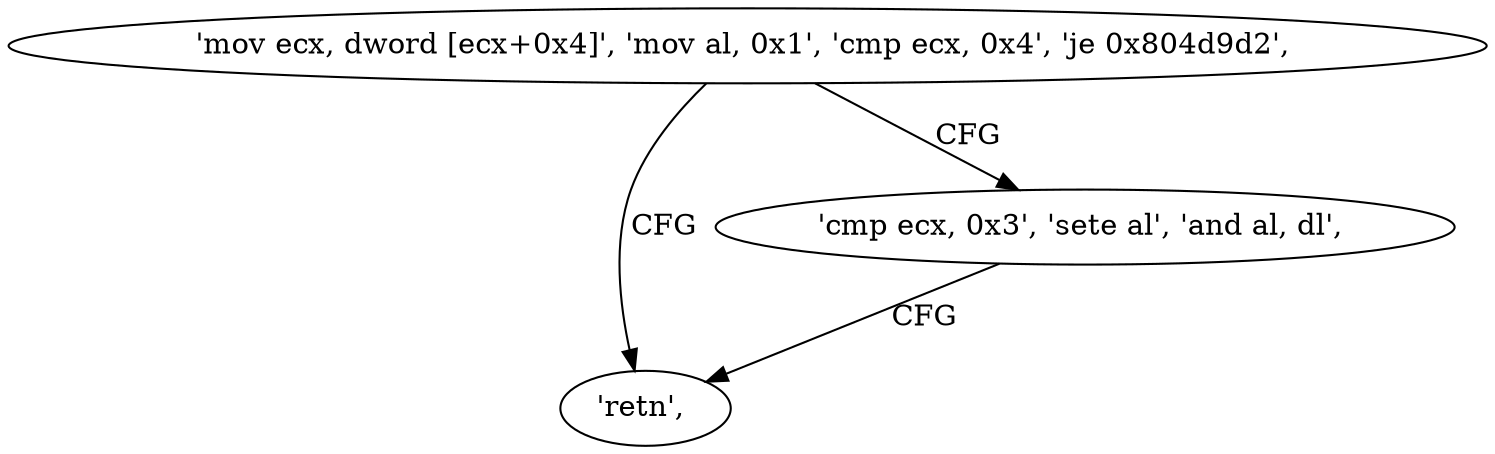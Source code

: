 digraph "func" {
"134535616" [label = "'mov ecx, dword [ecx+0x4]', 'mov al, 0x1', 'cmp ecx, 0x4', 'je 0x804d9d2', " ]
"134535634" [label = "'retn', " ]
"134535626" [label = "'cmp ecx, 0x3', 'sete al', 'and al, dl', " ]
"134535616" -> "134535634" [ label = "CFG" ]
"134535616" -> "134535626" [ label = "CFG" ]
"134535626" -> "134535634" [ label = "CFG" ]
}
